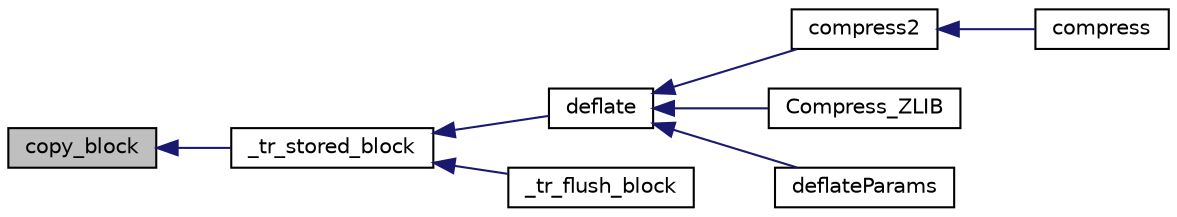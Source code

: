 digraph G
{
  edge [fontname="Helvetica",fontsize="10",labelfontname="Helvetica",labelfontsize="10"];
  node [fontname="Helvetica",fontsize="10",shape=record];
  rankdir="LR";
  Node1 [label="copy_block",height=0.2,width=0.4,color="black", fillcolor="grey75", style="filled" fontcolor="black"];
  Node1 -> Node2 [dir="back",color="midnightblue",fontsize="10",style="solid",fontname="Helvetica"];
  Node2 [label="_tr_stored_block",height=0.2,width=0.4,color="black", fillcolor="white", style="filled",URL="$trees_8c.html#a65fd19df7fed60e83492819918defec2"];
  Node2 -> Node3 [dir="back",color="midnightblue",fontsize="10",style="solid",fontname="Helvetica"];
  Node3 [label="deflate",height=0.2,width=0.4,color="black", fillcolor="white", style="filled",URL="$deflate_8c.html#aedba3a94d6e827d61b660443ae5b9f09"];
  Node3 -> Node4 [dir="back",color="midnightblue",fontsize="10",style="solid",fontname="Helvetica"];
  Node4 [label="compress2",height=0.2,width=0.4,color="black", fillcolor="white", style="filled",URL="$zlib_2compress_8c.html#aede7e438c033a969a1a40ba6b44f91f9"];
  Node4 -> Node5 [dir="back",color="midnightblue",fontsize="10",style="solid",fontname="Helvetica"];
  Node5 [label="compress",height=0.2,width=0.4,color="black", fillcolor="white", style="filled",URL="$zlib_2compress_8c.html#aef315743418d760a360e1be293d27cd1"];
  Node3 -> Node6 [dir="back",color="midnightblue",fontsize="10",style="solid",fontname="Helvetica"];
  Node6 [label="Compress_ZLIB",height=0.2,width=0.4,color="black", fillcolor="white", style="filled",URL="$_s_compression_8cpp.html#a76b9015cfca14abf02066adb598e39d0"];
  Node3 -> Node7 [dir="back",color="midnightblue",fontsize="10",style="solid",fontname="Helvetica"];
  Node7 [label="deflateParams",height=0.2,width=0.4,color="black", fillcolor="white", style="filled",URL="$deflate_8c.html#a6be3d26b7e317aa4db6c7870b1911d4d"];
  Node2 -> Node8 [dir="back",color="midnightblue",fontsize="10",style="solid",fontname="Helvetica"];
  Node8 [label="_tr_flush_block",height=0.2,width=0.4,color="black", fillcolor="white", style="filled",URL="$trees_8c.html#aafe54369cbbb97972279a82a3b6c699e"];
}

